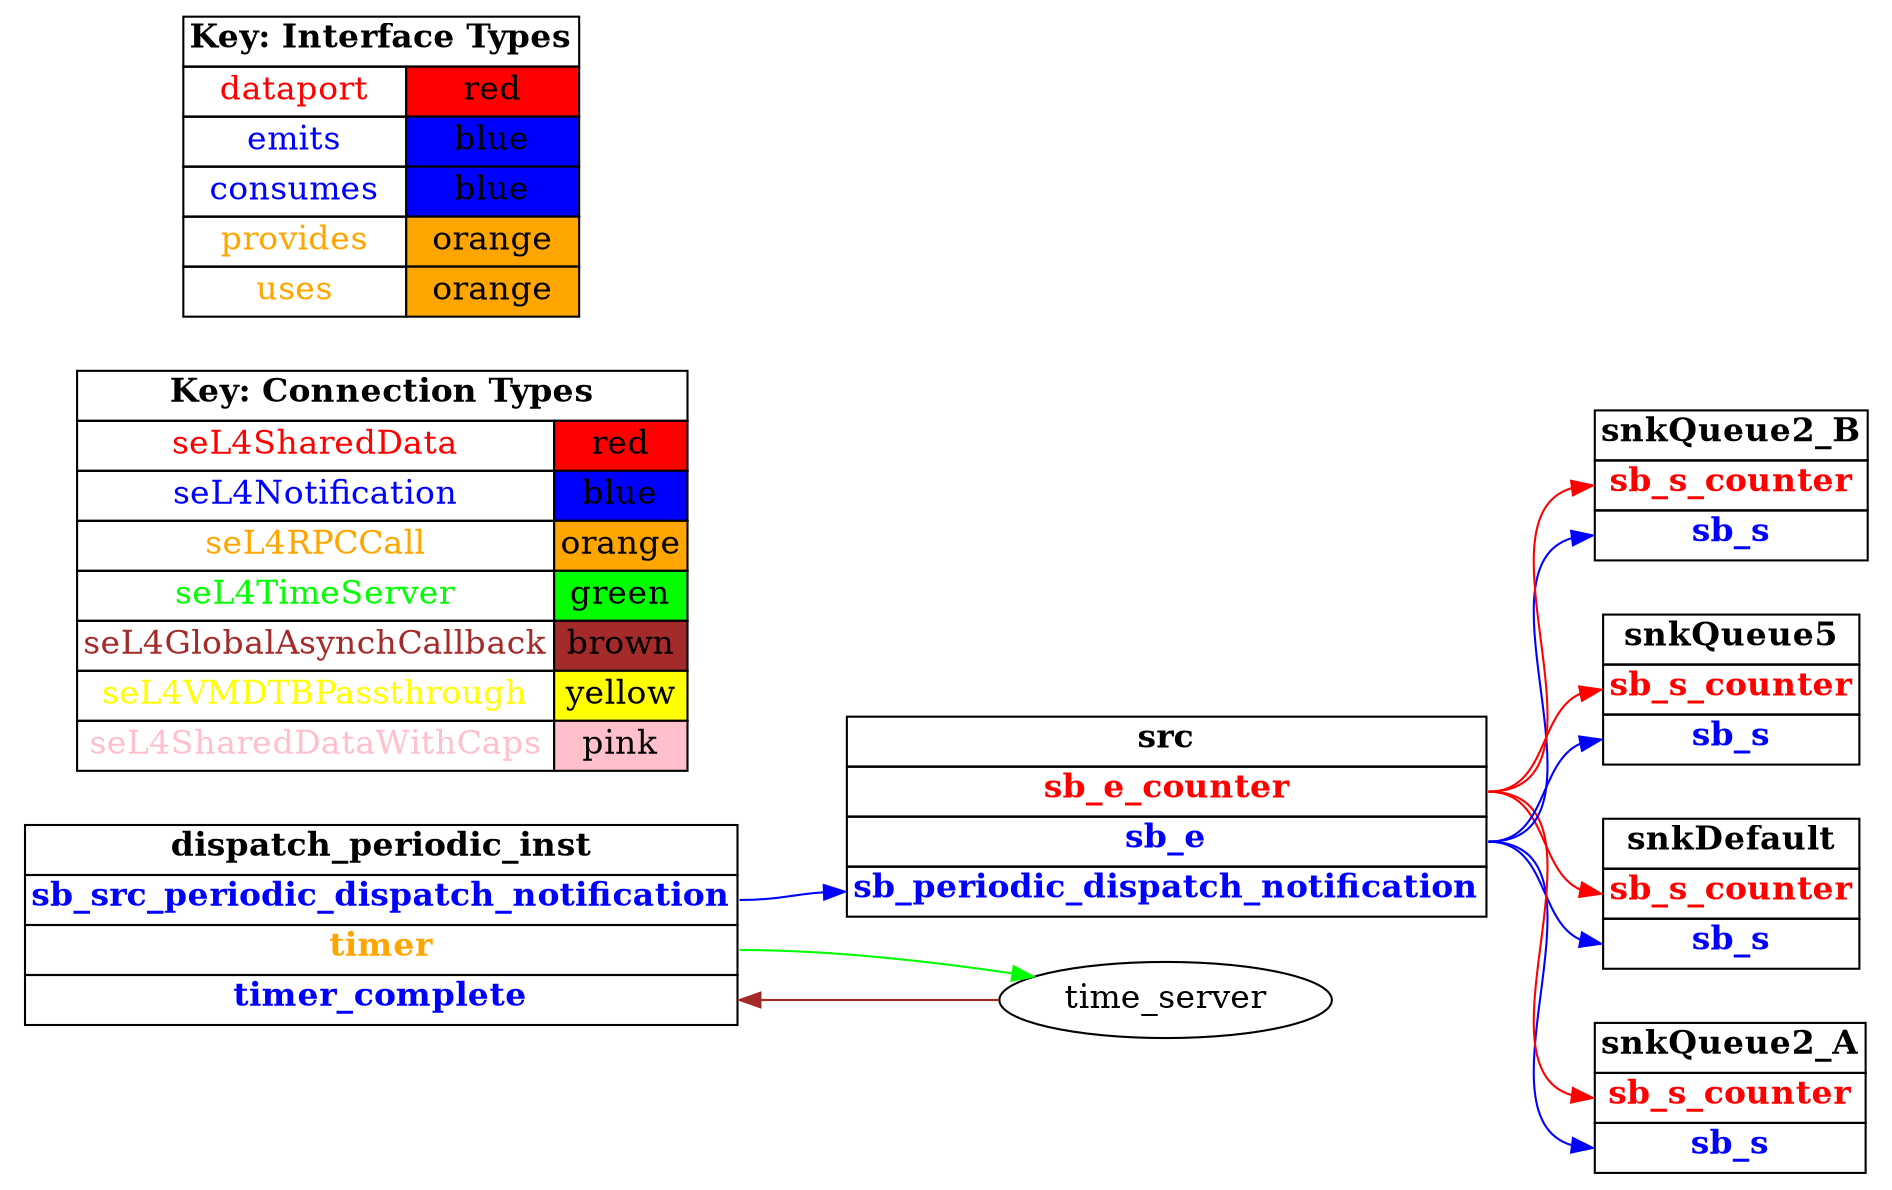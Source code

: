 digraph g {
graph [
  overlap = false,
  rankdir = "LR"
];
node [
  fontsize = "16",
  shape = "ellipse"
];
edge [
];

src [
  label=<
    <TABLE BORDER="0" CELLBORDER="1" CELLSPACING="0">
      <TR><TD><B>src</B></TD></TR>
      <TR><TD PORT="sb_e_counter"><FONT COLOR="red"><B>sb_e_counter</B></FONT></TD></TR>
      <TR><TD PORT="sb_e"><FONT COLOR="blue"><B>sb_e</B></FONT></TD></TR>
      <TR><TD PORT="sb_periodic_dispatch_notification"><FONT COLOR="blue"><B>sb_periodic_dispatch_notification</B></FONT></TD></TR>"
    </TABLE>
  >
  shape=plaintext
];

snkDefault [
  label=<
    <TABLE BORDER="0" CELLBORDER="1" CELLSPACING="0">
      <TR><TD><B>snkDefault</B></TD></TR>
      <TR><TD PORT="sb_s_counter"><FONT COLOR="red"><B>sb_s_counter</B></FONT></TD></TR>
      <TR><TD PORT="sb_s"><FONT COLOR="blue"><B>sb_s</B></FONT></TD></TR>"
    </TABLE>
  >
  shape=plaintext
];

snkQueue2_A [
  label=<
    <TABLE BORDER="0" CELLBORDER="1" CELLSPACING="0">
      <TR><TD><B>snkQueue2_A</B></TD></TR>
      <TR><TD PORT="sb_s_counter"><FONT COLOR="red"><B>sb_s_counter</B></FONT></TD></TR>
      <TR><TD PORT="sb_s"><FONT COLOR="blue"><B>sb_s</B></FONT></TD></TR>"
    </TABLE>
  >
  shape=plaintext
];

snkQueue2_B [
  label=<
    <TABLE BORDER="0" CELLBORDER="1" CELLSPACING="0">
      <TR><TD><B>snkQueue2_B</B></TD></TR>
      <TR><TD PORT="sb_s_counter"><FONT COLOR="red"><B>sb_s_counter</B></FONT></TD></TR>
      <TR><TD PORT="sb_s"><FONT COLOR="blue"><B>sb_s</B></FONT></TD></TR>"
    </TABLE>
  >
  shape=plaintext
];

snkQueue5 [
  label=<
    <TABLE BORDER="0" CELLBORDER="1" CELLSPACING="0">
      <TR><TD><B>snkQueue5</B></TD></TR>
      <TR><TD PORT="sb_s_counter"><FONT COLOR="red"><B>sb_s_counter</B></FONT></TD></TR>
      <TR><TD PORT="sb_s"><FONT COLOR="blue"><B>sb_s</B></FONT></TD></TR>"
    </TABLE>
  >
  shape=plaintext
];

dispatch_periodic_inst [
  label=<
    <TABLE BORDER="0" CELLBORDER="1" CELLSPACING="0">
      <TR><TD><B>dispatch_periodic_inst</B></TD></TR>
      <TR><TD PORT="sb_src_periodic_dispatch_notification"><FONT COLOR="blue"><B>sb_src_periodic_dispatch_notification</B></FONT></TD></TR>
      <TR><TD PORT="timer"><FONT COLOR="orange"><B>timer</B></FONT></TD></TR>
      <TR><TD PORT="timer_complete"><FONT COLOR="blue"><B>timer_complete</B></FONT></TD></TR>"
    </TABLE>
  >
  shape=plaintext
];

connectiontypekey [
  label=<
   <TABLE BORDER="0" CELLBORDER="1" CELLSPACING="0">
     <TR><TD COLSPAN="2"><B>Key: Connection Types</B></TD></TR>
     <TR><TD><FONT COLOR="red">seL4SharedData</FONT></TD><TD BGCOLOR="red">red</TD></TR>
     <TR><TD><FONT COLOR="blue">seL4Notification</FONT></TD><TD BGCOLOR="blue">blue</TD></TR>
     <TR><TD><FONT COLOR="orange">seL4RPCCall</FONT></TD><TD BGCOLOR="orange">orange</TD></TR>
     <TR><TD><FONT COLOR="green">seL4TimeServer</FONT></TD><TD BGCOLOR="green">green</TD></TR>
     <TR><TD><FONT COLOR="brown">seL4GlobalAsynchCallback</FONT></TD><TD BGCOLOR="brown">brown</TD></TR>
     <TR><TD><FONT COLOR="yellow">seL4VMDTBPassthrough</FONT></TD><TD BGCOLOR="yellow">yellow</TD></TR>
     <TR><TD><FONT COLOR="pink">seL4SharedDataWithCaps</FONT></TD><TD BGCOLOR="pink">pink</TD></TR>
   </TABLE>
  >
  shape=plaintext
];

interfacetypekey [
  label=<
   <TABLE BORDER="0" CELLBORDER="1" CELLSPACING="0">
     <TR><TD COLSPAN="2"><B>Key: Interface Types</B></TD></TR>
     <TR><TD><FONT COLOR="red">dataport</FONT></TD><TD BGCOLOR="red">red</TD></TR>
     <TR><TD><FONT COLOR="blue">emits</FONT></TD><TD BGCOLOR="blue">blue</TD></TR>
     <TR><TD><FONT COLOR="blue">consumes</FONT></TD><TD BGCOLOR="blue">blue</TD></TR>
     <TR><TD><FONT COLOR="orange">provides</FONT></TD><TD BGCOLOR="orange">orange</TD></TR>
     <TR><TD><FONT COLOR="orange">uses</FONT></TD><TD BGCOLOR="orange">orange</TD></TR>
   </TABLE>
  >
  shape=plaintext
];

"src":sb_e -> "snkDefault":sb_s [
  color="blue"
  //label = "seL4Notification"
  id = conn1

];

"src":sb_e -> "snkQueue2_A":sb_s [
  color="blue"
  //label = "seL4Notification"
  id = conn1

];

"src":sb_e -> "snkQueue2_B":sb_s [
  color="blue"
  //label = "seL4Notification"
  id = conn1

];

"src":sb_e -> "snkQueue5":sb_s [
  color="blue"
  //label = "seL4Notification"
  id = conn1

];

"src":sb_e_counter -> "snkDefault":sb_s_counter [
  color="red"
  //label = "seL4SharedData"
  id = conn2

];

"src":sb_e_counter -> "snkQueue2_A":sb_s_counter [
  color="red"
  //label = "seL4SharedData"
  id = conn2

];

"src":sb_e_counter -> "snkQueue2_B":sb_s_counter [
  color="red"
  //label = "seL4SharedData"
  id = conn2

];

"src":sb_e_counter -> "snkQueue5":sb_s_counter [
  color="red"
  //label = "seL4SharedData"
  id = conn2

];

"dispatch_periodic_inst":sb_src_periodic_dispatch_notification -> "src":sb_periodic_dispatch_notification [
  color="blue"
  //label = "seL4Notification"
  id = conn3

];

"dispatch_periodic_inst":timer -> "time_server":the_timer [
  color="green"
  //label = "seL4TimeServer"
  id = conn4

];

"time_server":timer_notification -> "dispatch_periodic_inst":timer_complete [
  color="brown"
  //label = "seL4GlobalAsynchCallback"
  id = conn5

];

}
